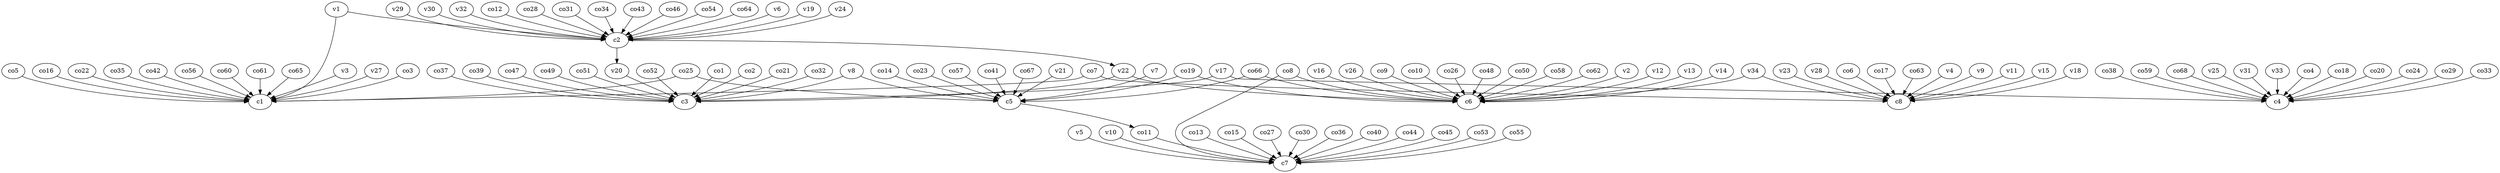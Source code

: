 strict digraph  {
c1;
c2;
c3;
c4;
c5;
c6;
c7;
c8;
v1;
v2;
v3;
v4;
v5;
v6;
v7;
v8;
v9;
v10;
v11;
v12;
v13;
v14;
v15;
v16;
v17;
v18;
v19;
v20;
v21;
v22;
v23;
v24;
v25;
v26;
v27;
v28;
v29;
v30;
v31;
v32;
v33;
v34;
co1;
co2;
co3;
co4;
co5;
co6;
co7;
co8;
co9;
co10;
co11;
co12;
co13;
co14;
co15;
co16;
co17;
co18;
co19;
co20;
co21;
co22;
co23;
co24;
co25;
co26;
co27;
co28;
co29;
co30;
co31;
co32;
co33;
co34;
co35;
co36;
co37;
co38;
co39;
co40;
co41;
co42;
co43;
co44;
co45;
co46;
co47;
co48;
co49;
co50;
co51;
co52;
co53;
co54;
co55;
co56;
co57;
co58;
co59;
co60;
co61;
co62;
co63;
co64;
co65;
co66;
co67;
co68;
c2 -> v20  [weight=1];
c2 -> v22  [weight=1];
c5 -> co11  [weight=1];
v1 -> c2  [weight=1];
v1 -> c1  [weight=1];
v2 -> c6  [weight=1];
v3 -> c1  [weight=1];
v4 -> c8  [weight=1];
v5 -> c7  [weight=1];
v6 -> c2  [weight=1];
v7 -> c5  [weight=1];
v8 -> c5  [weight=1];
v8 -> c3  [weight=1];
v9 -> c8  [weight=1];
v10 -> c7  [weight=1];
v11 -> c8  [weight=1];
v12 -> c6  [weight=1];
v13 -> c6  [weight=1];
v14 -> c6  [weight=1];
v15 -> c8  [weight=1];
v16 -> c6  [weight=1];
v17 -> c3  [weight=1];
v17 -> c4  [weight=1];
v18 -> c8  [weight=1];
v19 -> c2  [weight=1];
v20 -> c3  [weight=1];
v21 -> c5  [weight=1];
v22 -> c3  [weight=1];
v22 -> c6  [weight=1];
v23 -> c8  [weight=1];
v24 -> c2  [weight=1];
v25 -> c4  [weight=1];
v26 -> c6  [weight=1];
v27 -> c1  [weight=1];
v28 -> c8  [weight=1];
v29 -> c2  [weight=1];
v30 -> c2  [weight=1];
v31 -> c4  [weight=1];
v32 -> c2  [weight=1];
v33 -> c4  [weight=1];
v34 -> c8  [weight=1];
v34 -> c6  [weight=1];
co1 -> c3  [weight=1];
co2 -> c3  [weight=1];
co3 -> c1  [weight=1];
co4 -> c4  [weight=1];
co5 -> c1  [weight=1];
co6 -> c8  [weight=1];
co7 -> c1  [weight=1];
co7 -> c8  [weight=1];
co8 -> c6  [weight=1];
co8 -> c7  [weight=1];
co9 -> c6  [weight=1];
co10 -> c6  [weight=1];
co11 -> c7  [weight=1];
co12 -> c2  [weight=1];
co13 -> c7  [weight=1];
co14 -> c5  [weight=1];
co15 -> c7  [weight=1];
co16 -> c1  [weight=1];
co17 -> c8  [weight=1];
co18 -> c4  [weight=1];
co19 -> c6  [weight=1];
co19 -> c5  [weight=1];
co20 -> c4  [weight=1];
co21 -> c3  [weight=1];
co22 -> c1  [weight=1];
co23 -> c5  [weight=1];
co24 -> c4  [weight=1];
co25 -> c5  [weight=1];
co25 -> c1  [weight=1];
co26 -> c6  [weight=1];
co27 -> c7  [weight=1];
co28 -> c2  [weight=1];
co29 -> c4  [weight=1];
co30 -> c7  [weight=1];
co31 -> c2  [weight=1];
co32 -> c3  [weight=1];
co33 -> c4  [weight=1];
co34 -> c2  [weight=1];
co35 -> c1  [weight=1];
co36 -> c7  [weight=1];
co37 -> c3  [weight=1];
co38 -> c4  [weight=1];
co39 -> c3  [weight=1];
co40 -> c7  [weight=1];
co41 -> c5  [weight=1];
co42 -> c1  [weight=1];
co43 -> c2  [weight=1];
co44 -> c7  [weight=1];
co45 -> c7  [weight=1];
co46 -> c2  [weight=1];
co47 -> c3  [weight=1];
co48 -> c6  [weight=1];
co49 -> c3  [weight=1];
co50 -> c6  [weight=1];
co51 -> c3  [weight=1];
co52 -> c3  [weight=1];
co53 -> c7  [weight=1];
co54 -> c2  [weight=1];
co55 -> c7  [weight=1];
co56 -> c1  [weight=1];
co57 -> c5  [weight=1];
co58 -> c6  [weight=1];
co59 -> c4  [weight=1];
co60 -> c1  [weight=1];
co61 -> c1  [weight=1];
co62 -> c6  [weight=1];
co63 -> c8  [weight=1];
co64 -> c2  [weight=1];
co65 -> c1  [weight=1];
co66 -> c6  [weight=1];
co66 -> c5  [weight=1];
co67 -> c5  [weight=1];
co68 -> c4  [weight=1];
}
